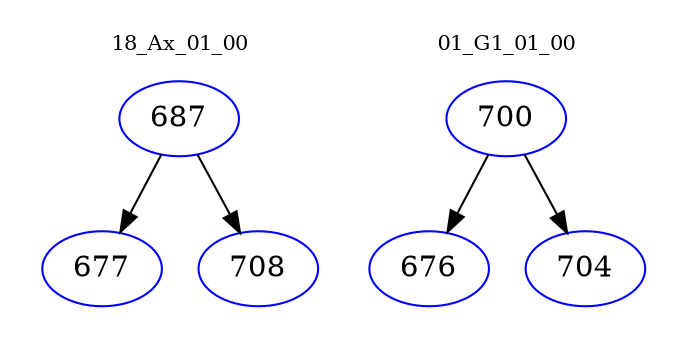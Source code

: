 digraph{
subgraph cluster_0 {
color = white
label = "18_Ax_01_00";
fontsize=10;
T0_687 [label="687", color="blue"]
T0_687 -> T0_677 [color="black"]
T0_677 [label="677", color="blue"]
T0_687 -> T0_708 [color="black"]
T0_708 [label="708", color="blue"]
}
subgraph cluster_1 {
color = white
label = "01_G1_01_00";
fontsize=10;
T1_700 [label="700", color="blue"]
T1_700 -> T1_676 [color="black"]
T1_676 [label="676", color="blue"]
T1_700 -> T1_704 [color="black"]
T1_704 [label="704", color="blue"]
}
}
